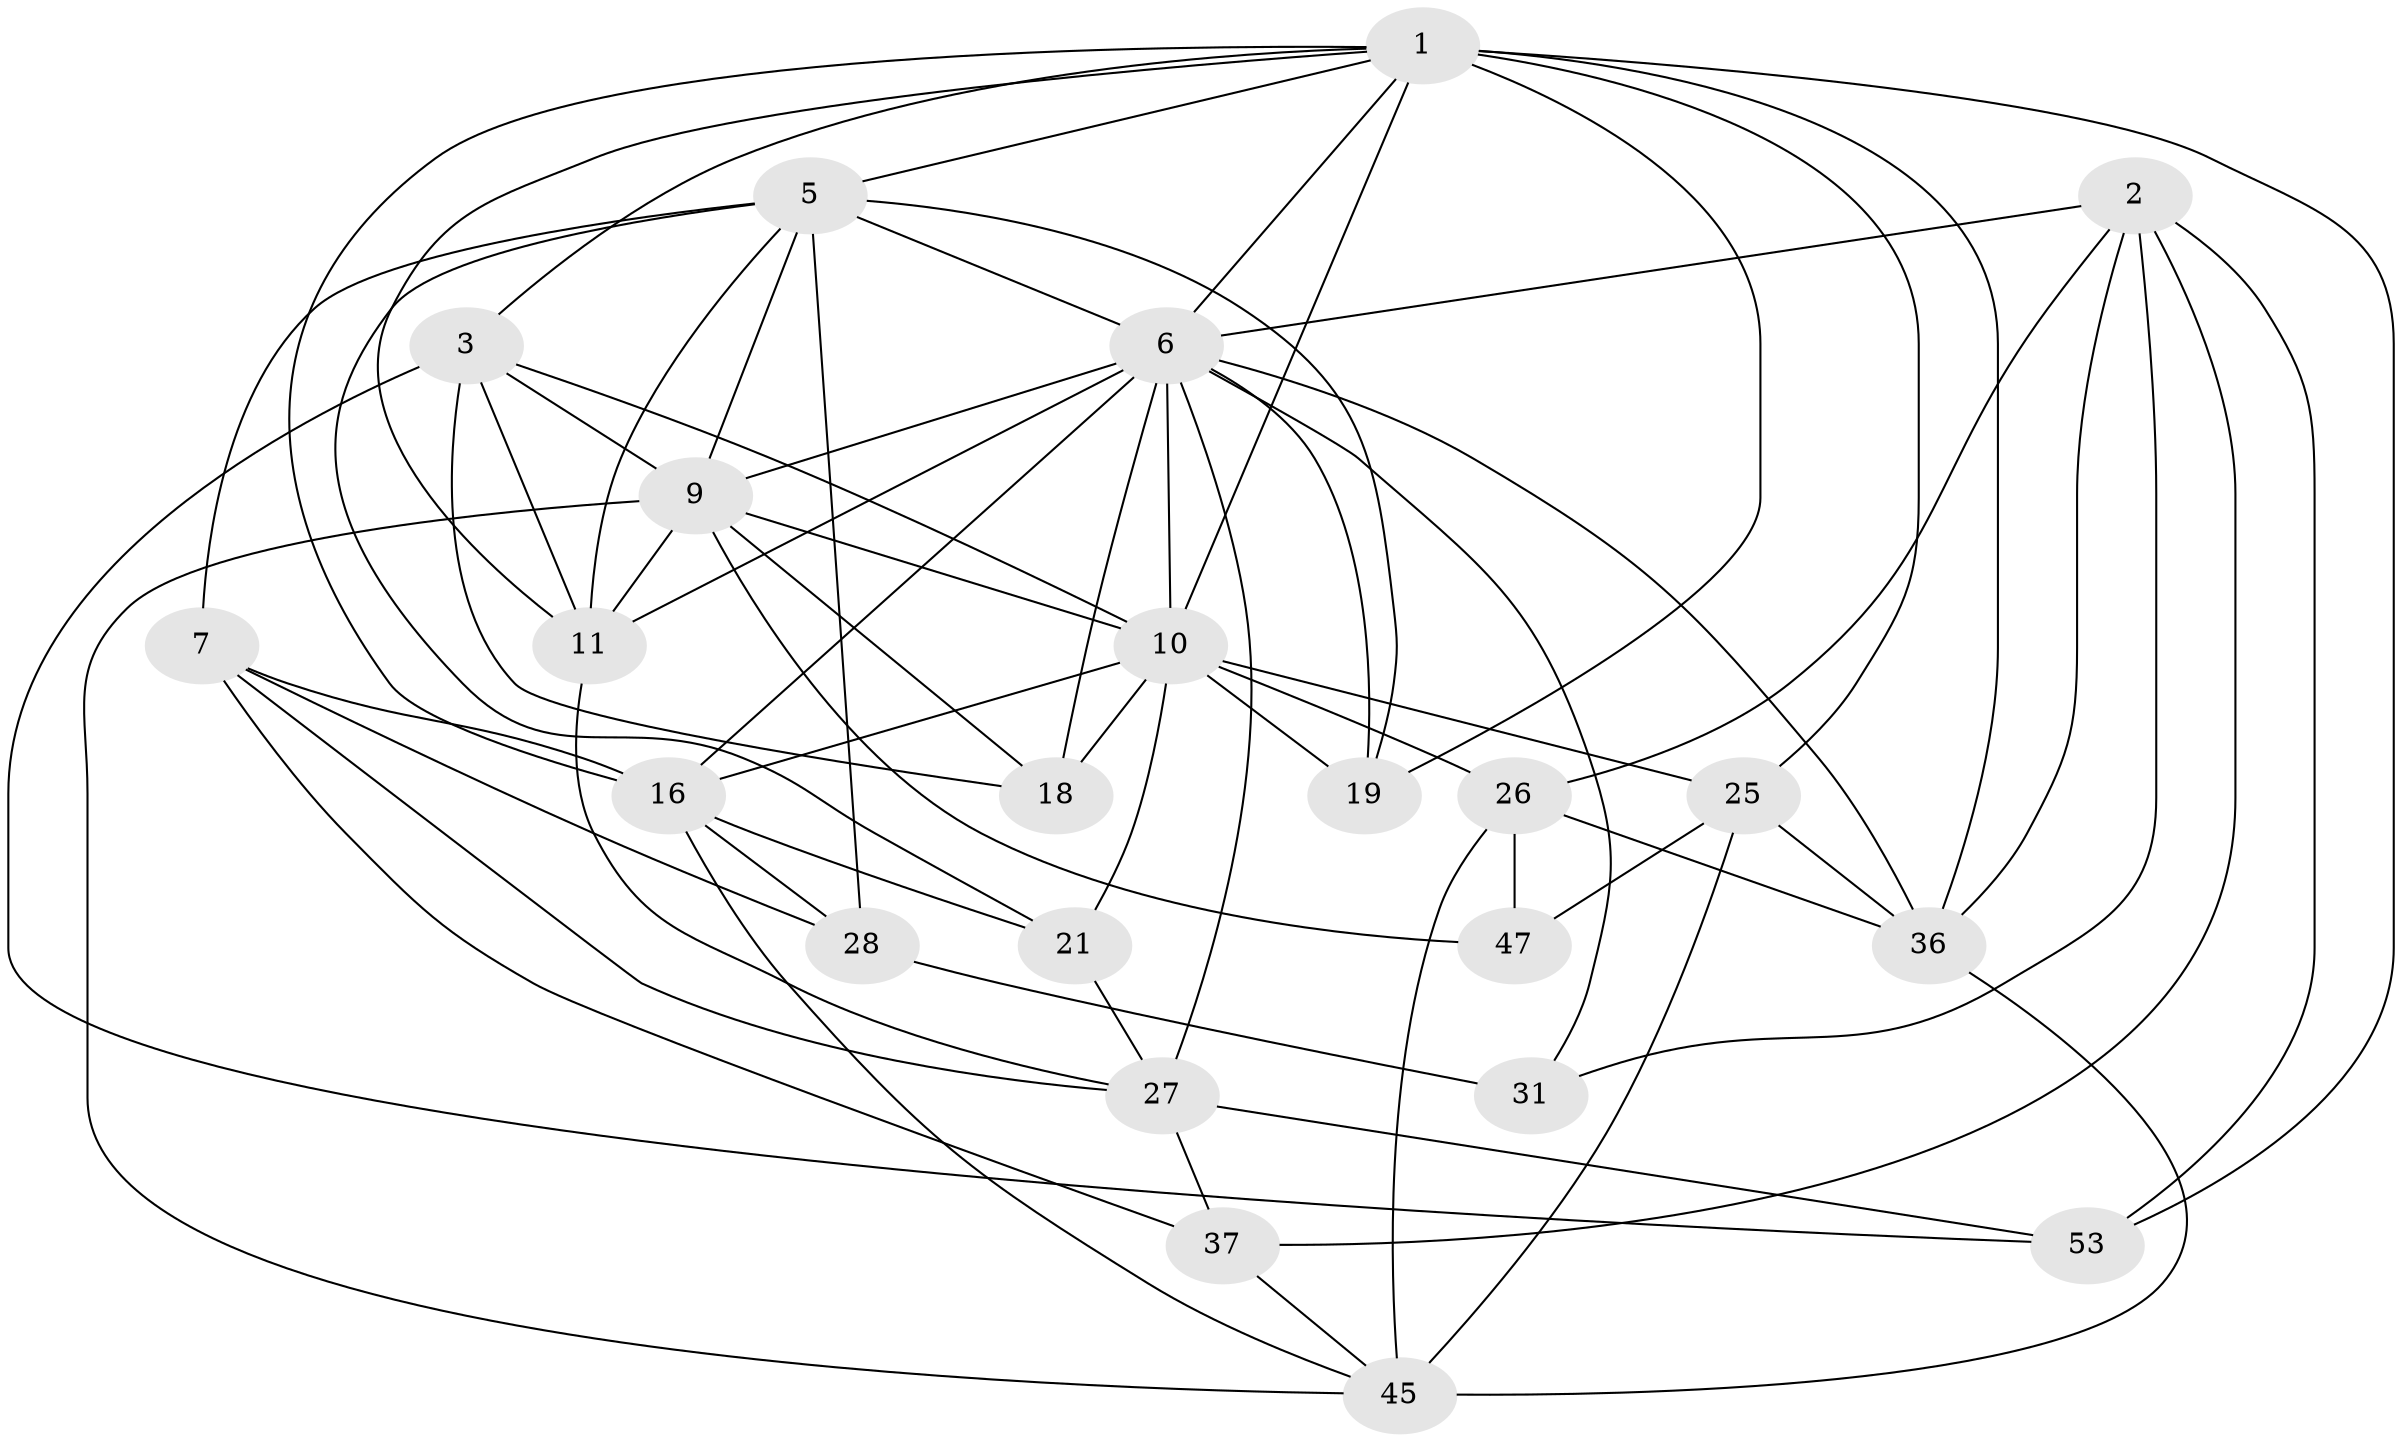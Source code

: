 // original degree distribution, {4: 1.0}
// Generated by graph-tools (version 1.1) at 2025/20/03/04/25 18:20:29]
// undirected, 23 vertices, 68 edges
graph export_dot {
graph [start="1"]
  node [color=gray90,style=filled];
  1 [super="+20+23+35"];
  2 [super="+52"];
  3 [super="+4"];
  5 [super="+14"];
  6 [super="+8+13"];
  7 [super="+59"];
  9 [super="+34"];
  10 [super="+38+15+29"];
  11 [super="+17+33"];
  16 [super="+30"];
  18;
  19;
  21;
  25 [super="+43"];
  26 [super="+57+41"];
  27 [super="+44"];
  28 [super="+32"];
  31;
  36 [super="+54+49"];
  37;
  45 [super="+50+48"];
  47;
  53;
  1 -- 36 [weight=2];
  1 -- 5 [weight=2];
  1 -- 3;
  1 -- 11;
  1 -- 6;
  1 -- 16;
  1 -- 10;
  1 -- 25;
  1 -- 19;
  1 -- 53;
  2 -- 31;
  2 -- 6;
  2 -- 53;
  2 -- 37;
  2 -- 26;
  2 -- 36;
  3 -- 18;
  3 -- 11;
  3 -- 9;
  3 -- 53;
  3 -- 10;
  5 -- 28 [weight=2];
  5 -- 7;
  5 -- 6;
  5 -- 11;
  5 -- 19;
  5 -- 21;
  5 -- 9;
  6 -- 9;
  6 -- 11 [weight=3];
  6 -- 31;
  6 -- 18;
  6 -- 19;
  6 -- 27;
  6 -- 36;
  6 -- 16;
  6 -- 10;
  7 -- 28;
  7 -- 16 [weight=2];
  7 -- 37;
  7 -- 27;
  9 -- 47;
  9 -- 18;
  9 -- 45;
  9 -- 11;
  9 -- 10;
  10 -- 21;
  10 -- 16;
  10 -- 26;
  10 -- 18;
  10 -- 19;
  10 -- 25;
  11 -- 27;
  16 -- 21;
  16 -- 28;
  16 -- 45;
  21 -- 27;
  25 -- 47;
  25 -- 45 [weight=2];
  25 -- 36;
  26 -- 45 [weight=2];
  26 -- 47 [weight=2];
  26 -- 36 [weight=2];
  27 -- 37;
  27 -- 53;
  28 -- 31 [weight=2];
  36 -- 45;
  37 -- 45;
}
